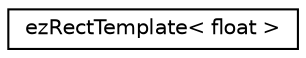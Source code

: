 digraph "Graphical Class Hierarchy"
{
 // LATEX_PDF_SIZE
  edge [fontname="Helvetica",fontsize="10",labelfontname="Helvetica",labelfontsize="10"];
  node [fontname="Helvetica",fontsize="10",shape=record];
  rankdir="LR";
  Node0 [label="ezRectTemplate\< float \>",height=0.2,width=0.4,color="black", fillcolor="white", style="filled",URL="$de/dd8/classez_rect_template.htm",tooltip=" "];
}
